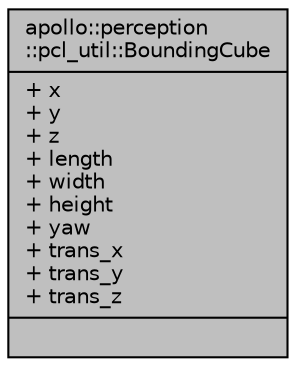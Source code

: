 digraph "apollo::perception::pcl_util::BoundingCube"
{
  edge [fontname="Helvetica",fontsize="10",labelfontname="Helvetica",labelfontsize="10"];
  node [fontname="Helvetica",fontsize="10",shape=record];
  Node1 [label="{apollo::perception\l::pcl_util::BoundingCube\n|+ x\l+ y\l+ z\l+ length\l+ width\l+ height\l+ yaw\l+ trans_x\l+ trans_y\l+ trans_z\l|}",height=0.2,width=0.4,color="black", fillcolor="grey75", style="filled" fontcolor="black"];
}

